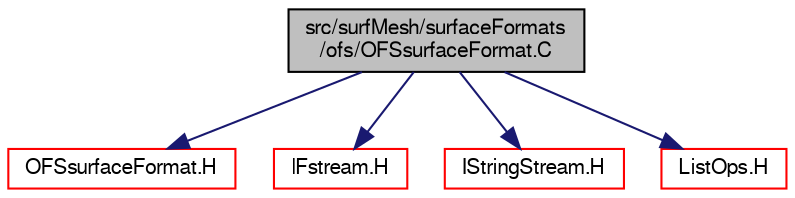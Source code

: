digraph "src/surfMesh/surfaceFormats/ofs/OFSsurfaceFormat.C"
{
  bgcolor="transparent";
  edge [fontname="FreeSans",fontsize="10",labelfontname="FreeSans",labelfontsize="10"];
  node [fontname="FreeSans",fontsize="10",shape=record];
  Node0 [label="src/surfMesh/surfaceFormats\l/ofs/OFSsurfaceFormat.C",height=0.2,width=0.4,color="black", fillcolor="grey75", style="filled", fontcolor="black"];
  Node0 -> Node1 [color="midnightblue",fontsize="10",style="solid",fontname="FreeSans"];
  Node1 [label="OFSsurfaceFormat.H",height=0.2,width=0.4,color="red",URL="$a15152.html"];
  Node0 -> Node183 [color="midnightblue",fontsize="10",style="solid",fontname="FreeSans"];
  Node183 [label="IFstream.H",height=0.2,width=0.4,color="red",URL="$a09059.html"];
  Node0 -> Node184 [color="midnightblue",fontsize="10",style="solid",fontname="FreeSans"];
  Node184 [label="IStringStream.H",height=0.2,width=0.4,color="red",URL="$a09209.html"];
  Node0 -> Node100 [color="midnightblue",fontsize="10",style="solid",fontname="FreeSans"];
  Node100 [label="ListOps.H",height=0.2,width=0.4,color="red",URL="$a08687.html",tooltip="Various functions to operate on Lists. "];
}
